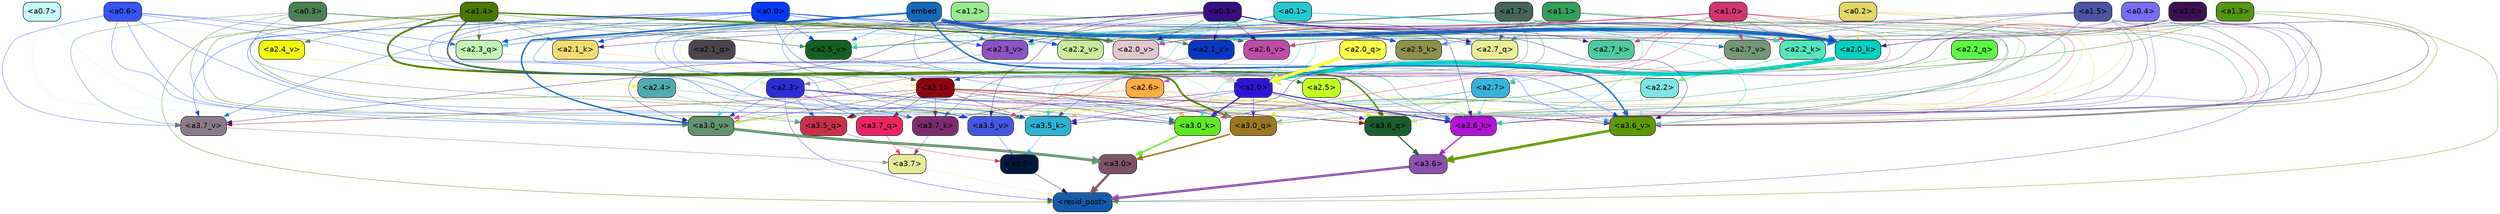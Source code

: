 strict digraph "" {
	graph [bgcolor=transparent,
		layout=dot,
		overlap=false,
		splines=true
	];
	"<a3.7>"	[color=black,
		fillcolor="#e7ec99",
		fontname=Helvetica,
		shape=box,
		style="filled, rounded"];
	"<resid_post>"	[color=black,
		fillcolor="#155bac",
		fontname=Helvetica,
		shape=box,
		style="filled, rounded"];
	"<a3.7>" -> "<resid_post>"	[color="#e7ec99",
		penwidth=0.6239100098609924];
	"<a3.6>"	[color=black,
		fillcolor="#8d51af",
		fontname=Helvetica,
		shape=box,
		style="filled, rounded"];
	"<a3.6>" -> "<resid_post>"	[color="#8d51af",
		penwidth=4.569062113761902];
	"<a3.5>"	[color=black,
		fillcolor="#01183e",
		fontname=Helvetica,
		shape=box,
		style="filled, rounded"];
	"<a3.5>" -> "<resid_post>"	[color="#01183e",
		penwidth=0.6];
	"<a3.0>"	[color=black,
		fillcolor="#7e5267",
		fontname=Helvetica,
		shape=box,
		style="filled, rounded"];
	"<a3.0>" -> "<resid_post>"	[color="#7e5267",
		penwidth=4.283544182777405];
	"<a2.3>"	[color=black,
		fillcolor="#2e2dd7",
		fontname=Helvetica,
		shape=box,
		style="filled, rounded"];
	"<a2.3>" -> "<resid_post>"	[color="#2e2dd7",
		penwidth=0.6];
	"<a3.7_q>"	[color=black,
		fillcolor="#eb2563",
		fontname=Helvetica,
		shape=box,
		style="filled, rounded"];
	"<a2.3>" -> "<a3.7_q>"	[color="#2e2dd7",
		penwidth=0.6];
	"<a3.6_q>"	[color=black,
		fillcolor="#1c5d30",
		fontname=Helvetica,
		shape=box,
		style="filled, rounded"];
	"<a2.3>" -> "<a3.6_q>"	[color="#2e2dd7",
		penwidth=0.6];
	"<a3.5_q>"	[color=black,
		fillcolor="#c8304a",
		fontname=Helvetica,
		shape=box,
		style="filled, rounded"];
	"<a2.3>" -> "<a3.5_q>"	[color="#2e2dd7",
		penwidth=0.6];
	"<a3.0_q>"	[color=black,
		fillcolor="#9b7921",
		fontname=Helvetica,
		shape=box,
		style="filled, rounded"];
	"<a2.3>" -> "<a3.0_q>"	[color="#2e2dd7",
		penwidth=0.6];
	"<a3.0_k>"	[color=black,
		fillcolor="#61e820",
		fontname=Helvetica,
		shape=box,
		style="filled, rounded"];
	"<a2.3>" -> "<a3.0_k>"	[color="#2e2dd7",
		penwidth=0.6];
	"<a3.6_v>"	[color=black,
		fillcolor="#5d9903",
		fontname=Helvetica,
		shape=box,
		style="filled, rounded"];
	"<a2.3>" -> "<a3.6_v>"	[color="#2e2dd7",
		penwidth=0.6];
	"<a3.5_v>"	[color=black,
		fillcolor="#4358e1",
		fontname=Helvetica,
		shape=box,
		style="filled, rounded"];
	"<a2.3>" -> "<a3.5_v>"	[color="#2e2dd7",
		penwidth=0.6];
	"<a3.0_v>"	[color=black,
		fillcolor="#63946e",
		fontname=Helvetica,
		shape=box,
		style="filled, rounded"];
	"<a2.3>" -> "<a3.0_v>"	[color="#2e2dd7",
		penwidth=0.6];
	"<a1.5>"	[color=black,
		fillcolor="#4a55a4",
		fontname=Helvetica,
		shape=box,
		style="filled, rounded"];
	"<a1.5>" -> "<resid_post>"	[color="#4a55a4",
		penwidth=0.6];
	"<a1.5>" -> "<a3.6_q>"	[color="#4a55a4",
		penwidth=0.6];
	"<a1.5>" -> "<a3.5_q>"	[color="#4a55a4",
		penwidth=0.6];
	"<a1.5>" -> "<a3.0_q>"	[color="#4a55a4",
		penwidth=0.6];
	"<a3.6_k>"	[color=black,
		fillcolor="#b114d6",
		fontname=Helvetica,
		shape=box,
		style="filled, rounded"];
	"<a1.5>" -> "<a3.6_k>"	[color="#4a55a4",
		penwidth=0.6];
	"<a1.5>" -> "<a3.0_k>"	[color="#4a55a4",
		penwidth=0.6];
	"<a2.7_v>"	[color=black,
		fillcolor="#759678",
		fontname=Helvetica,
		shape=box,
		style="filled, rounded"];
	"<a1.5>" -> "<a2.7_v>"	[color="#4a55a4",
		penwidth=0.6];
	"<a2.6_v>"	[color=black,
		fillcolor="#c14ba9",
		fontname=Helvetica,
		shape=box,
		style="filled, rounded"];
	"<a1.5>" -> "<a2.6_v>"	[color="#4a55a4",
		penwidth=0.6];
	"<a2.1_v>"	[color=black,
		fillcolor="#0637c3",
		fontname=Helvetica,
		shape=box,
		style="filled, rounded"];
	"<a1.5>" -> "<a2.1_v>"	[color="#4a55a4",
		penwidth=0.6];
	"<a1.4>"	[color=black,
		fillcolor="#4a7701",
		fontname=Helvetica,
		shape=box,
		style="filled, rounded"];
	"<a1.4>" -> "<resid_post>"	[color="#4a7701",
		penwidth=0.6];
	"<a1.4>" -> "<a3.7_q>"	[color="#4a7701",
		penwidth=0.6];
	"<a1.4>" -> "<a3.6_q>"	[color="#4a7701",
		penwidth=2.7536282539367676];
	"<a1.4>" -> "<a3.5_q>"	[color="#4a7701",
		penwidth=0.6];
	"<a1.4>" -> "<a3.0_q>"	[color="#4a7701",
		penwidth=3.3369133472442627];
	"<a2.3_q>"	[color=black,
		fillcolor="#c3f4b6",
		fontname=Helvetica,
		shape=box,
		style="filled, rounded"];
	"<a1.4>" -> "<a2.3_q>"	[color="#4a7701",
		penwidth=0.6];
	"<a2.1_k>"	[color=black,
		fillcolor="#f0db73",
		fontname=Helvetica,
		shape=box,
		style="filled, rounded"];
	"<a1.4>" -> "<a2.1_k>"	[color="#4a7701",
		penwidth=0.6];
	"<a1.4>" -> "<a2.7_v>"	[color="#4a7701",
		penwidth=0.6];
	"<a1.4>" -> "<a2.6_v>"	[color="#4a7701",
		penwidth=0.6];
	"<a2.5_v>"	[color=black,
		fillcolor="#136121",
		fontname=Helvetica,
		shape=box,
		style="filled, rounded"];
	"<a1.4>" -> "<a2.5_v>"	[color="#4a7701",
		penwidth=0.6];
	"<a2.4_v>"	[color=black,
		fillcolor="#f1f90f",
		fontname=Helvetica,
		shape=box,
		style="filled, rounded"];
	"<a1.4>" -> "<a2.4_v>"	[color="#4a7701",
		penwidth=0.6];
	"<a1.4>" -> "<a2.1_v>"	[color="#4a7701",
		penwidth=0.6];
	"<a2.0_v>"	[color=black,
		fillcolor="#e1c6ce",
		fontname=Helvetica,
		shape=box,
		style="filled, rounded"];
	"<a1.4>" -> "<a2.0_v>"	[color="#4a7701",
		penwidth=2.2818827629089355];
	"<a1.3>"	[color=black,
		fillcolor="#539514",
		fontname=Helvetica,
		shape=box,
		style="filled, rounded"];
	"<a1.3>" -> "<resid_post>"	[color="#539514",
		penwidth=0.6];
	"<a1.3>" -> "<a3.6_v>"	[color="#539514",
		penwidth=0.6];
	"<a1.3>" -> "<a3.5_v>"	[color="#539514",
		penwidth=0.6];
	"<a1.3>" -> "<a3.0_v>"	[color="#539514",
		penwidth=0.6];
	"<a2.2_k>"	[color=black,
		fillcolor="#56e5bb",
		fontname=Helvetica,
		shape=box,
		style="filled, rounded"];
	"<a1.3>" -> "<a2.2_k>"	[color="#539514",
		penwidth=0.6];
	"<a1.3>" -> "<a2.5_v>"	[color="#539514",
		penwidth=0.6];
	"<a3.7_q>" -> "<a3.7>"	[color="#eb2563",
		penwidth=0.6];
	"<a3.6_q>" -> "<a3.6>"	[color="#1c5d30",
		penwidth=2.0344843566417694];
	"<a3.5_q>" -> "<a3.5>"	[color="#c8304a",
		penwidth=0.6];
	"<a3.0_q>" -> "<a3.0>"	[color="#9b7921",
		penwidth=2.863015294075012];
	"<a3.7_k>"	[color=black,
		fillcolor="#7d2c70",
		fontname=Helvetica,
		shape=box,
		style="filled, rounded"];
	"<a3.7_k>" -> "<a3.7>"	[color="#7d2c70",
		penwidth=0.6];
	"<a3.6_k>" -> "<a3.6>"	[color="#b114d6",
		penwidth=2.1770318150520325];
	"<a3.5_k>"	[color=black,
		fillcolor="#2db1d3",
		fontname=Helvetica,
		shape=box,
		style="filled, rounded"];
	"<a3.5_k>" -> "<a3.5>"	[color="#2db1d3",
		penwidth=0.6];
	"<a3.0_k>" -> "<a3.0>"	[color="#61e820",
		penwidth=2.6323853135108948];
	"<a3.7_v>"	[color=black,
		fillcolor="#8a7b8a",
		fontname=Helvetica,
		shape=box,
		style="filled, rounded"];
	"<a3.7_v>" -> "<a3.7>"	[color="#8a7b8a",
		penwidth=0.6];
	"<a3.6_v>" -> "<a3.6>"	[color="#5d9903",
		penwidth=4.972373723983765];
	"<a3.5_v>" -> "<a3.5>"	[color="#4358e1",
		penwidth=0.6];
	"<a3.0_v>" -> "<a3.0>"	[color="#63946e",
		penwidth=5.1638524532318115];
	"<a2.6>"	[color=black,
		fillcolor="#feac43",
		fontname=Helvetica,
		shape=box,
		style="filled, rounded"];
	"<a2.6>" -> "<a3.7_q>"	[color="#feac43",
		penwidth=0.6];
	"<a2.6>" -> "<a3.6_q>"	[color="#feac43",
		penwidth=0.6];
	"<a2.6>" -> "<a3.0_q>"	[color="#feac43",
		penwidth=0.6];
	"<a2.6>" -> "<a3.7_k>"	[color="#feac43",
		penwidth=0.6];
	"<a2.6>" -> "<a3.6_k>"	[color="#feac43",
		penwidth=0.6];
	"<a2.6>" -> "<a3.5_k>"	[color="#feac43",
		penwidth=0.6];
	"<a2.6>" -> "<a3.0_k>"	[color="#feac43",
		penwidth=0.6];
	"<a2.1>"	[color=black,
		fillcolor="#8d0510",
		fontname=Helvetica,
		shape=box,
		style="filled, rounded"];
	"<a2.1>" -> "<a3.7_q>"	[color="#8d0510",
		penwidth=0.6];
	"<a2.1>" -> "<a3.6_q>"	[color="#8d0510",
		penwidth=0.6];
	"<a2.1>" -> "<a3.5_q>"	[color="#8d0510",
		penwidth=0.6];
	"<a2.1>" -> "<a3.0_q>"	[color="#8d0510",
		penwidth=0.6];
	"<a2.1>" -> "<a3.7_k>"	[color="#8d0510",
		penwidth=0.6];
	"<a2.1>" -> "<a3.6_k>"	[color="#8d0510",
		penwidth=0.6];
	"<a2.1>" -> "<a3.5_k>"	[color="#8d0510",
		penwidth=0.6];
	"<a2.1>" -> "<a3.0_k>"	[color="#8d0510",
		penwidth=0.6];
	"<a2.1>" -> "<a3.7_v>"	[color="#8d0510",
		penwidth=0.6];
	"<a2.1>" -> "<a3.6_v>"	[color="#8d0510",
		penwidth=0.6];
	"<a2.1>" -> "<a3.0_v>"	[color="#8d0510",
		penwidth=0.6];
	"<a2.7>"	[color=black,
		fillcolor="#35b3dc",
		fontname=Helvetica,
		shape=box,
		style="filled, rounded"];
	"<a2.7>" -> "<a3.6_q>"	[color="#35b3dc",
		penwidth=0.6];
	"<a2.7>" -> "<a3.0_q>"	[color="#35b3dc",
		penwidth=0.6];
	"<a2.7>" -> "<a3.6_k>"	[color="#35b3dc",
		penwidth=0.6];
	"<a2.7>" -> "<a3.0_k>"	[color="#35b3dc",
		penwidth=0.6];
	"<a2.7>" -> "<a3.6_v>"	[color="#35b3dc",
		penwidth=0.6];
	"<a2.5>"	[color=black,
		fillcolor="#c3ff1f",
		fontname=Helvetica,
		shape=box,
		style="filled, rounded"];
	"<a2.5>" -> "<a3.6_q>"	[color="#c3ff1f",
		penwidth=0.6];
	"<a2.5>" -> "<a3.0_q>"	[color="#c3ff1f",
		penwidth=0.6];
	"<a2.5>" -> "<a3.0_k>"	[color="#c3ff1f",
		penwidth=0.6];
	"<a2.5>" -> "<a3.6_v>"	[color="#c3ff1f",
		penwidth=0.6];
	"<a2.5>" -> "<a3.0_v>"	[color="#c3ff1f",
		penwidth=0.6];
	"<a2.0>"	[color=black,
		fillcolor="#3015d9",
		fontname=Helvetica,
		shape=box,
		style="filled, rounded"];
	"<a2.0>" -> "<a3.6_q>"	[color="#3015d9",
		penwidth=0.6];
	"<a2.0>" -> "<a3.0_q>"	[color="#3015d9",
		penwidth=0.6];
	"<a2.0>" -> "<a3.7_k>"	[color="#3015d9",
		penwidth=0.6];
	"<a2.0>" -> "<a3.6_k>"	[color="#3015d9",
		penwidth=1.7047871947288513];
	"<a2.0>" -> "<a3.5_k>"	[color="#3015d9",
		penwidth=0.6];
	"<a2.0>" -> "<a3.0_k>"	[color="#3015d9",
		penwidth=2.239806979894638];
	"<a1.1>"	[color=black,
		fillcolor="#349e5b",
		fontname=Helvetica,
		shape=box,
		style="filled, rounded"];
	"<a1.1>" -> "<a3.6_q>"	[color="#349e5b",
		penwidth=0.6];
	"<a1.1>" -> "<a3.0_q>"	[color="#349e5b",
		penwidth=0.6];
	"<a1.1>" -> "<a3.0_k>"	[color="#349e5b",
		penwidth=0.6];
	"<a1.1>" -> "<a3.6_v>"	[color="#349e5b",
		penwidth=0.6];
	"<a2.7_q>"	[color=black,
		fillcolor="#ebee96",
		fontname=Helvetica,
		shape=box,
		style="filled, rounded"];
	"<a1.1>" -> "<a2.7_q>"	[color="#349e5b",
		penwidth=0.6];
	"<a2.5_k>"	[color=black,
		fillcolor="#8d914b",
		fontname=Helvetica,
		shape=box,
		style="filled, rounded"];
	"<a1.1>" -> "<a2.5_k>"	[color="#349e5b",
		penwidth=0.6];
	"<a2.0_k>"	[color=black,
		fillcolor="#03cfc2",
		fontname=Helvetica,
		shape=box,
		style="filled, rounded"];
	"<a1.1>" -> "<a2.0_k>"	[color="#349e5b",
		penwidth=0.6];
	"<a1.1>" -> "<a2.6_v>"	[color="#349e5b",
		penwidth=0.6];
	"<a2.2_v>"	[color=black,
		fillcolor="#c9eb9c",
		fontname=Helvetica,
		shape=box,
		style="filled, rounded"];
	"<a1.1>" -> "<a2.2_v>"	[color="#349e5b",
		penwidth=0.6];
	"<a1.1>" -> "<a2.1_v>"	[color="#349e5b",
		penwidth=0.6];
	"<a1.1>" -> "<a2.0_v>"	[color="#349e5b",
		penwidth=0.6];
	"<a0.4>"	[color=black,
		fillcolor="#786cf2",
		fontname=Helvetica,
		shape=box,
		style="filled, rounded"];
	"<a0.4>" -> "<a3.6_q>"	[color="#786cf2",
		penwidth=0.6];
	"<a0.4>" -> "<a3.0_q>"	[color="#786cf2",
		penwidth=0.6];
	"<a0.4>" -> "<a3.6_k>"	[color="#786cf2",
		penwidth=0.6];
	"<a0.4>" -> "<a2.5_k>"	[color="#786cf2",
		penwidth=0.6];
	"<a0.4>" -> "<a2.0_k>"	[color="#786cf2",
		penwidth=0.6];
	"<a0.2>"	[color=black,
		fillcolor="#e2d768",
		fontname=Helvetica,
		shape=box,
		style="filled, rounded"];
	"<a0.2>" -> "<a3.6_q>"	[color="#e2d768",
		penwidth=0.6];
	"<a0.2>" -> "<a3.0_q>"	[color="#e2d768",
		penwidth=0.6];
	"<a0.2>" -> "<a3.6_k>"	[color="#e2d768",
		penwidth=0.6];
	"<a0.2>" -> "<a3.0_k>"	[color="#e2d768",
		penwidth=0.6];
	"<a0.2>" -> "<a2.2_k>"	[color="#e2d768",
		penwidth=0.6];
	"<a0.2>" -> "<a2.0_k>"	[color="#e2d768",
		penwidth=0.6];
	"<a0.2>" -> "<a2.7_v>"	[color="#e2d768",
		penwidth=0.6];
	"<a0.2>" -> "<a2.1_v>"	[color="#e2d768",
		penwidth=0.6];
	"<a0.2>" -> "<a2.0_v>"	[color="#e2d768",
		penwidth=0.6];
	"<a2.4>"	[color=black,
		fillcolor="#51aab1",
		fontname=Helvetica,
		shape=box,
		style="filled, rounded"];
	"<a2.4>" -> "<a3.5_q>"	[color="#51aab1",
		penwidth=0.6];
	"<a2.4>" -> "<a3.0_q>"	[color="#51aab1",
		penwidth=0.6];
	"<a1.2>"	[color=black,
		fillcolor="#97ea90",
		fontname=Helvetica,
		shape=box,
		style="filled, rounded"];
	"<a1.2>" -> "<a3.0_q>"	[color="#97ea90",
		penwidth=0.6];
	"<a1.2>" -> "<a3.6_k>"	[color="#97ea90",
		penwidth=0.6];
	"<a1.2>" -> "<a3.5_k>"	[color="#97ea90",
		penwidth=0.6];
	"<a1.2>" -> "<a3.0_k>"	[color="#97ea90",
		penwidth=0.6];
	"<a1.2>" -> "<a3.5_v>"	[color="#97ea90",
		penwidth=0.6];
	"<a1.2>" -> "<a2.7_q>"	[color="#97ea90",
		penwidth=0.6];
	"<a1.2>" -> "<a2.2_k>"	[color="#97ea90",
		penwidth=0.6];
	"<a1.2>" -> "<a2.6_v>"	[color="#97ea90",
		penwidth=0.6];
	"<a1.2>" -> "<a2.5_v>"	[color="#97ea90",
		penwidth=0.6];
	"<a2.3_v>"	[color=black,
		fillcolor="#8d53c1",
		fontname=Helvetica,
		shape=box,
		style="filled, rounded"];
	"<a1.2>" -> "<a2.3_v>"	[color="#97ea90",
		penwidth=0.6];
	"<a1.2>" -> "<a2.0_v>"	[color="#97ea90",
		penwidth=0.6];
	"<a1.7>"	[color=black,
		fillcolor="#456658",
		fontname=Helvetica,
		shape=box,
		style="filled, rounded"];
	"<a1.7>" -> "<a3.7_k>"	[color="#456658",
		penwidth=0.6];
	"<a1.7>" -> "<a3.5_k>"	[color="#456658",
		penwidth=0.6];
	"<a1.7>" -> "<a3.6_v>"	[color="#456658",
		penwidth=0.6];
	"<a1.7>" -> "<a2.7_q>"	[color="#456658",
		penwidth=0.6];
	"<a1.7>" -> "<a2.2_k>"	[color="#456658",
		penwidth=0.6];
	"<a1.7>" -> "<a2.0_k>"	[color="#456658",
		penwidth=0.6];
	"<a1.7>" -> "<a2.5_v>"	[color="#456658",
		penwidth=0.6];
	"<a1.7>" -> "<a2.3_v>"	[color="#456658",
		penwidth=0.6];
	"<a1.7>" -> "<a2.2_v>"	[color="#456658",
		penwidth=0.6];
	"<a0.7>"	[color=black,
		fillcolor="#c5f8fb",
		fontname=Helvetica,
		shape=box,
		style="filled, rounded"];
	"<a0.7>" -> "<a3.7_k>"	[color="#c5f8fb",
		penwidth=0.6];
	"<a0.7>" -> "<a3.0_v>"	[color="#c5f8fb",
		penwidth=0.6];
	"<a0.7>" -> "<a2.3_q>"	[color="#c5f8fb",
		penwidth=0.6];
	"<a0.6>"	[color=black,
		fillcolor="#3655fa",
		fontname=Helvetica,
		shape=box,
		style="filled, rounded"];
	"<a0.6>" -> "<a3.7_k>"	[color="#3655fa",
		penwidth=0.6];
	"<a0.6>" -> "<a3.6_k>"	[color="#3655fa",
		penwidth=0.6];
	"<a0.6>" -> "<a3.0_k>"	[color="#3655fa",
		penwidth=0.6];
	"<a0.6>" -> "<a3.7_v>"	[color="#3655fa",
		penwidth=0.6];
	"<a0.6>" -> "<a3.6_v>"	[color="#3655fa",
		penwidth=0.6];
	"<a0.6>" -> "<a3.0_v>"	[color="#3655fa",
		penwidth=0.6];
	"<a0.6>" -> "<a2.3_q>"	[color="#3655fa",
		penwidth=0.6];
	embed	[color=black,
		fillcolor="#156abb",
		fontname=Helvetica,
		shape=box,
		style="filled, rounded"];
	embed -> "<a3.7_k>"	[color="#156abb",
		penwidth=0.6];
	embed -> "<a3.6_k>"	[color="#156abb",
		penwidth=0.6];
	embed -> "<a3.5_k>"	[color="#156abb",
		penwidth=0.6];
	embed -> "<a3.0_k>"	[color="#156abb",
		penwidth=0.6];
	embed -> "<a3.7_v>"	[color="#156abb",
		penwidth=0.6];
	embed -> "<a3.6_v>"	[color="#156abb",
		penwidth=2.7369276881217957];
	embed -> "<a3.5_v>"	[color="#156abb",
		penwidth=0.6];
	embed -> "<a3.0_v>"	[color="#156abb",
		penwidth=2.5778204202651978];
	embed -> "<a2.7_q>"	[color="#156abb",
		penwidth=0.6];
	embed -> "<a2.3_q>"	[color="#156abb",
		penwidth=0.6];
	embed -> "<a2.5_k>"	[color="#156abb",
		penwidth=0.6];
	embed -> "<a2.2_k>"	[color="#156abb",
		penwidth=0.6363201141357422];
	embed -> "<a2.1_k>"	[color="#156abb",
		penwidth=0.6];
	embed -> "<a2.0_k>"	[color="#156abb",
		penwidth=6.407642982900143];
	embed -> "<a2.7_v>"	[color="#156abb",
		penwidth=0.6];
	embed -> "<a2.6_v>"	[color="#156abb",
		penwidth=0.6];
	embed -> "<a2.5_v>"	[color="#156abb",
		penwidth=0.6];
	embed -> "<a2.3_v>"	[color="#156abb",
		penwidth=0.6];
	embed -> "<a2.2_v>"	[color="#156abb",
		penwidth=0.6175012588500977];
	embed -> "<a2.1_v>"	[color="#156abb",
		penwidth=0.6];
	embed -> "<a2.0_v>"	[color="#156abb",
		penwidth=0.6];
	"<a2.2>"	[color=black,
		fillcolor="#7fe4e2",
		fontname=Helvetica,
		shape=box,
		style="filled, rounded"];
	"<a2.2>" -> "<a3.6_k>"	[color="#7fe4e2",
		penwidth=0.6];
	"<a2.2>" -> "<a3.0_k>"	[color="#7fe4e2",
		penwidth=0.6];
	"<a2.2>" -> "<a3.6_v>"	[color="#7fe4e2",
		penwidth=0.6];
	"<a1.6>"	[color=black,
		fillcolor="#3b1153",
		fontname=Helvetica,
		shape=box,
		style="filled, rounded"];
	"<a1.6>" -> "<a3.6_k>"	[color="#3b1153",
		penwidth=0.6];
	"<a1.6>" -> "<a3.5_k>"	[color="#3b1153",
		penwidth=0.6];
	"<a1.6>" -> "<a3.6_v>"	[color="#3b1153",
		penwidth=0.6];
	"<a1.6>" -> "<a2.0_k>"	[color="#3b1153",
		penwidth=0.6];
	"<a1.6>" -> "<a2.0_v>"	[color="#3b1153",
		penwidth=0.6];
	"<a1.0>"	[color=black,
		fillcolor="#d2356d",
		fontname=Helvetica,
		shape=box,
		style="filled, rounded"];
	"<a1.0>" -> "<a3.6_k>"	[color="#d2356d",
		penwidth=0.6];
	"<a1.0>" -> "<a3.0_k>"	[color="#d2356d",
		penwidth=0.6];
	"<a1.0>" -> "<a3.6_v>"	[color="#d2356d",
		penwidth=0.6];
	"<a1.0>" -> "<a3.5_v>"	[color="#d2356d",
		penwidth=0.6];
	"<a1.0>" -> "<a3.0_v>"	[color="#d2356d",
		penwidth=0.6];
	"<a1.0>" -> "<a2.3_q>"	[color="#d2356d",
		penwidth=0.6];
	"<a2.7_k>"	[color=black,
		fillcolor="#51c9a0",
		fontname=Helvetica,
		shape=box,
		style="filled, rounded"];
	"<a1.0>" -> "<a2.7_k>"	[color="#d2356d",
		penwidth=0.6];
	"<a1.0>" -> "<a2.2_k>"	[color="#d2356d",
		penwidth=0.6];
	"<a1.0>" -> "<a2.0_k>"	[color="#d2356d",
		penwidth=0.6];
	"<a1.0>" -> "<a2.7_v>"	[color="#d2356d",
		penwidth=0.6];
	"<a1.0>" -> "<a2.6_v>"	[color="#d2356d",
		penwidth=0.6];
	"<a1.0>" -> "<a2.0_v>"	[color="#d2356d",
		penwidth=1.2978954315185547];
	"<a0.5>"	[color=black,
		fillcolor="#360f83",
		fontname=Helvetica,
		shape=box,
		style="filled, rounded"];
	"<a0.5>" -> "<a3.6_k>"	[color="#360f83",
		penwidth=0.6];
	"<a0.5>" -> "<a3.7_v>"	[color="#360f83",
		penwidth=0.6];
	"<a0.5>" -> "<a3.6_v>"	[color="#360f83",
		penwidth=0.6];
	"<a0.5>" -> "<a3.5_v>"	[color="#360f83",
		penwidth=0.6];
	"<a0.5>" -> "<a3.0_v>"	[color="#360f83",
		penwidth=0.6];
	"<a0.5>" -> "<a2.7_q>"	[color="#360f83",
		penwidth=0.6];
	"<a0.5>" -> "<a2.3_q>"	[color="#360f83",
		penwidth=0.6];
	"<a0.5>" -> "<a2.7_k>"	[color="#360f83",
		penwidth=0.6];
	"<a0.5>" -> "<a2.5_k>"	[color="#360f83",
		penwidth=0.6];
	"<a0.5>" -> "<a2.2_k>"	[color="#360f83",
		penwidth=0.6];
	"<a0.5>" -> "<a2.1_k>"	[color="#360f83",
		penwidth=0.6];
	"<a0.5>" -> "<a2.0_k>"	[color="#360f83",
		penwidth=0.7721366882324219];
	"<a0.5>" -> "<a2.6_v>"	[color="#360f83",
		penwidth=0.6];
	"<a0.5>" -> "<a2.3_v>"	[color="#360f83",
		penwidth=0.6];
	"<a0.5>" -> "<a2.1_v>"	[color="#360f83",
		penwidth=0.6];
	"<a0.5>" -> "<a2.0_v>"	[color="#360f83",
		penwidth=0.6];
	"<a0.1>"	[color=black,
		fillcolor="#25cad1",
		fontname=Helvetica,
		shape=box,
		style="filled, rounded"];
	"<a0.1>" -> "<a3.6_k>"	[color="#25cad1",
		penwidth=0.6];
	"<a0.1>" -> "<a3.5_k>"	[color="#25cad1",
		penwidth=0.6];
	"<a0.1>" -> "<a3.0_k>"	[color="#25cad1",
		penwidth=0.6];
	"<a0.1>" -> "<a3.6_v>"	[color="#25cad1",
		penwidth=0.6];
	"<a0.1>" -> "<a3.0_v>"	[color="#25cad1",
		penwidth=0.6];
	"<a0.1>" -> "<a2.3_q>"	[color="#25cad1",
		penwidth=0.6];
	"<a0.1>" -> "<a2.2_k>"	[color="#25cad1",
		penwidth=0.6];
	"<a0.1>" -> "<a2.0_k>"	[color="#25cad1",
		penwidth=0.6];
	"<a0.1>" -> "<a2.5_v>"	[color="#25cad1",
		penwidth=0.6];
	"<a0.1>" -> "<a2.3_v>"	[color="#25cad1",
		penwidth=0.6];
	"<a0.1>" -> "<a2.1_v>"	[color="#25cad1",
		penwidth=0.6];
	"<a0.1>" -> "<a2.0_v>"	[color="#25cad1",
		penwidth=0.6];
	"<a0.0>"	[color=black,
		fillcolor="#013bff",
		fontname=Helvetica,
		shape=box,
		style="filled, rounded"];
	"<a0.0>" -> "<a3.5_k>"	[color="#013bff",
		penwidth=0.6];
	"<a0.0>" -> "<a3.7_v>"	[color="#013bff",
		penwidth=0.6];
	"<a0.0>" -> "<a3.6_v>"	[color="#013bff",
		penwidth=0.6];
	"<a0.0>" -> "<a3.5_v>"	[color="#013bff",
		penwidth=0.6];
	"<a0.0>" -> "<a3.0_v>"	[color="#013bff",
		penwidth=0.6];
	"<a0.0>" -> "<a2.3_q>"	[color="#013bff",
		penwidth=0.6];
	"<a0.0>" -> "<a2.5_k>"	[color="#013bff",
		penwidth=0.6];
	"<a0.0>" -> "<a2.1_k>"	[color="#013bff",
		penwidth=0.6];
	"<a0.0>" -> "<a2.0_k>"	[color="#013bff",
		penwidth=0.6];
	"<a0.0>" -> "<a2.5_v>"	[color="#013bff",
		penwidth=0.6];
	"<a0.0>" -> "<a2.3_v>"	[color="#013bff",
		penwidth=0.6];
	"<a0.0>" -> "<a2.2_v>"	[color="#013bff",
		penwidth=0.6];
	"<a0.0>" -> "<a2.0_v>"	[color="#013bff",
		penwidth=0.6];
	"<a0.3>"	[color=black,
		fillcolor="#4c8153",
		fontname=Helvetica,
		shape=box,
		style="filled, rounded"];
	"<a0.3>" -> "<a3.0_k>"	[color="#4c8153",
		penwidth=0.6];
	"<a0.3>" -> "<a3.7_v>"	[color="#4c8153",
		penwidth=0.6];
	"<a0.3>" -> "<a3.0_v>"	[color="#4c8153",
		penwidth=0.6];
	"<a0.3>" -> "<a2.5_v>"	[color="#4c8153",
		penwidth=0.6];
	"<a0.3>" -> "<a2.1_v>"	[color="#4c8153",
		penwidth=0.6];
	"<a0.3>" -> "<a2.0_v>"	[color="#4c8153",
		penwidth=0.6];
	"<a2.7_q>" -> "<a2.7>"	[color="#ebee96",
		penwidth=0.6];
	"<a2.3_q>" -> "<a2.3>"	[color="#c3f4b6",
		penwidth=0.6];
	"<a2.2_q>"	[color=black,
		fillcolor="#5cf744",
		fontname=Helvetica,
		shape=box,
		style="filled, rounded"];
	"<a2.2_q>" -> "<a2.2>"	[color="#5cf744",
		penwidth=0.7441773414611816];
	"<a2.1_q>"	[color=black,
		fillcolor="#4c454b",
		fontname=Helvetica,
		shape=box,
		style="filled, rounded"];
	"<a2.1_q>" -> "<a2.1>"	[color="#4c454b",
		penwidth=0.6];
	"<a2.0_q>"	[color=black,
		fillcolor="#fbfe47",
		fontname=Helvetica,
		shape=box,
		style="filled, rounded"];
	"<a2.0_q>" -> "<a2.0>"	[color="#fbfe47",
		penwidth=6.422367453575134];
	"<a2.7_k>" -> "<a2.7>"	[color="#51c9a0",
		penwidth=0.6];
	"<a2.5_k>" -> "<a2.5>"	[color="#8d914b",
		penwidth=0.6];
	"<a2.2_k>" -> "<a2.2>"	[color="#56e5bb",
		penwidth=0.8810110092163086];
	"<a2.1_k>" -> "<a2.1>"	[color="#f0db73",
		penwidth=0.6];
	"<a2.0_k>" -> "<a2.0>"	[color="#03cfc2",
		penwidth=7.398894429206848];
	"<a2.7_v>" -> "<a2.7>"	[color="#759678",
		penwidth=0.6];
	"<a2.6_v>" -> "<a2.6>"	[color="#c14ba9",
		penwidth=0.6];
	"<a2.5_v>" -> "<a2.5>"	[color="#136121",
		penwidth=0.6];
	"<a2.4_v>" -> "<a2.4>"	[color="#f1f90f",
		penwidth=0.6];
	"<a2.3_v>" -> "<a2.3>"	[color="#8d53c1",
		penwidth=0.6];
	"<a2.2_v>" -> "<a2.2>"	[color="#c9eb9c",
		penwidth=0.6];
	"<a2.1_v>" -> "<a2.1>"	[color="#0637c3",
		penwidth=0.6];
	"<a2.0_v>" -> "<a2.0>"	[color="#e1c6ce",
		penwidth=5.395828627049923];
}
